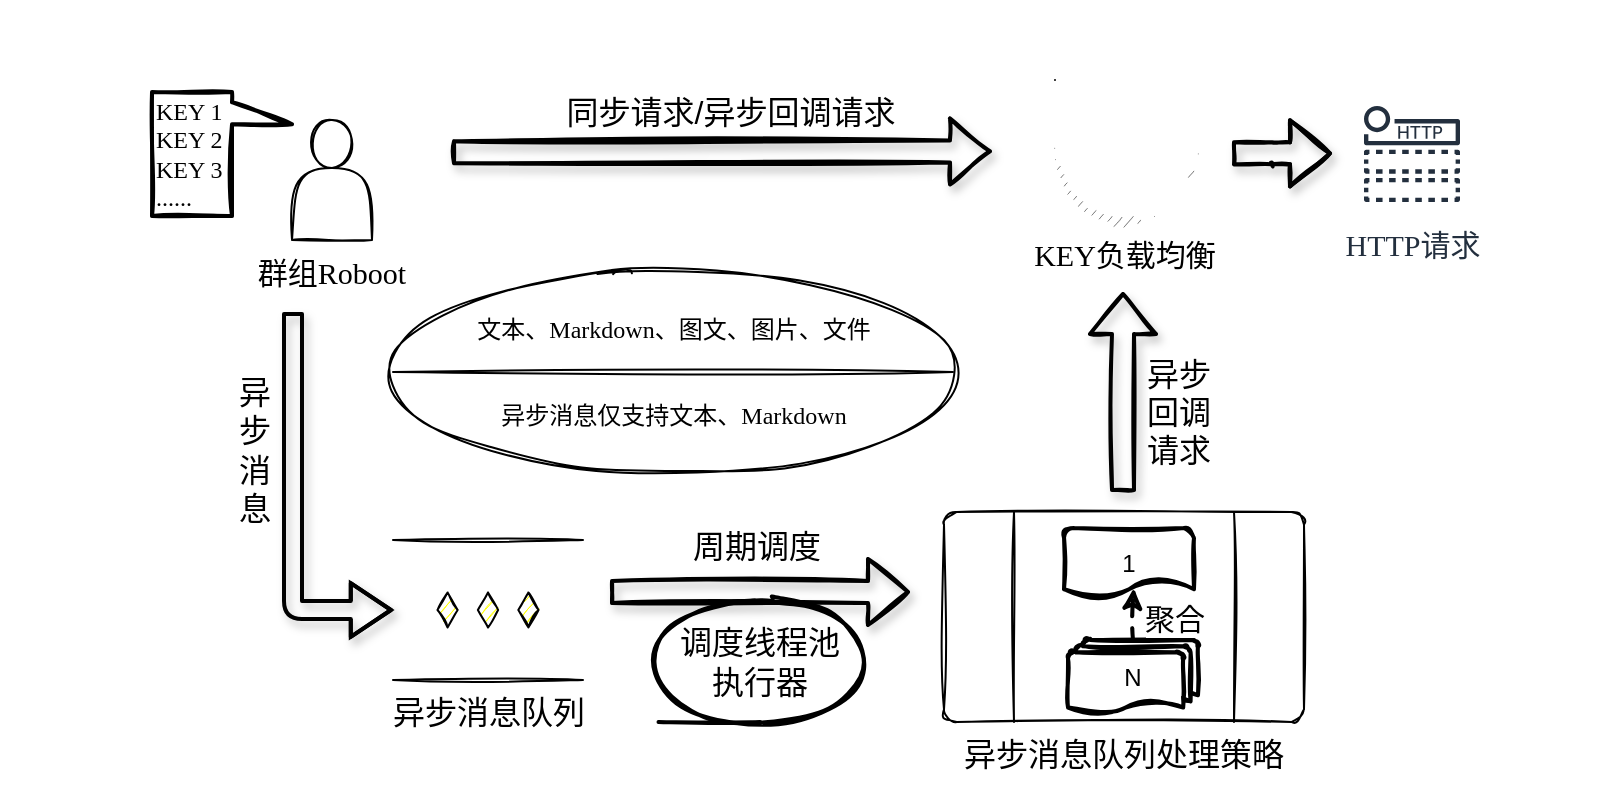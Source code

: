 <mxfile version="14.1.8" type="device" pages="2"><diagram id="GIbewcq3GtpSmuvtld6-" name="v1"><mxGraphModel dx="946" dy="672" grid="1" gridSize="10" guides="1" tooltips="1" connect="1" arrows="1" fold="1" page="1" pageScale="1" pageWidth="827" pageHeight="1169" math="0" shadow="0"><root><mxCell id="0"/><mxCell id="1" parent="0"/><mxCell id="Uf0O0Gq2bqfp82icgEJZ-7" value="" style="rounded=1;whiteSpace=wrap;html=1;sketch=1;fillColor=none;aspect=fixed;strokeColor=none;" parent="1" vertex="1"><mxGeometry x="14" y="70" width="800" height="400" as="geometry"/></mxCell><mxCell id="-RmuLbPdIrOZDLfen1dQ-2" value="&lt;font style=&quot;font-size: 16px&quot;&gt;异步消息队列&lt;/font&gt;" style="verticalLabelPosition=bottom;verticalAlign=top;html=1;shape=mxgraph.flowchart.parallel_mode;pointerEvents=1;sketch=1;" parent="1" vertex="1"><mxGeometry x="210.5" y="340" width="95" height="70" as="geometry"/></mxCell><mxCell id="-RmuLbPdIrOZDLfen1dQ-3" value="&lt;font style=&quot;font-size: 15px&quot; face=&quot;Comic Sans MS&quot;&gt;HTTP请求&lt;/font&gt;" style="outlineConnect=0;fontColor=#232F3E;gradientColor=none;strokeColor=#232F3E;fillColor=#ffffff;dashed=0;verticalLabelPosition=bottom;verticalAlign=top;align=center;html=1;fontSize=12;fontStyle=0;aspect=fixed;shape=mxgraph.aws4.resourceIcon;resIcon=mxgraph.aws4.http_notification;sketch=0;" parent="1" vertex="1"><mxGeometry x="690" y="117" width="60" height="60" as="geometry"/></mxCell><mxCell id="-RmuLbPdIrOZDLfen1dQ-7" value="&lt;font style=&quot;font-size: 16px&quot;&gt;调度线程池&lt;br&gt;执行器&lt;/font&gt;" style="strokeWidth=2;html=1;shape=mxgraph.flowchart.sequential_data;whiteSpace=wrap;flipH=1;sketch=1;" parent="1" vertex="1"><mxGeometry x="343.25" y="371" width="101.5" height="60" as="geometry"/></mxCell><mxCell id="-RmuLbPdIrOZDLfen1dQ-17" value="" style="shape=flexArrow;endArrow=classic;html=1;strokeWidth=2;sketch=1;shadow=1;" parent="1" edge="1"><mxGeometry width="50" height="50" relative="1" as="geometry"><mxPoint x="319" y="366" as="sourcePoint"/><mxPoint x="469" y="366" as="targetPoint"/></mxGeometry></mxCell><mxCell id="-RmuLbPdIrOZDLfen1dQ-22" value="&lt;font style=&quot;font-size: 16px&quot;&gt;周期调度&lt;/font&gt;" style="edgeLabel;html=1;align=center;verticalAlign=middle;resizable=0;points=[];" parent="-RmuLbPdIrOZDLfen1dQ-17" vertex="1" connectable="0"><mxGeometry x="-0.145" y="1" relative="1" as="geometry"><mxPoint x="8.33" y="-22.26" as="offset"/></mxGeometry></mxCell><mxCell id="-RmuLbPdIrOZDLfen1dQ-18" value="" style="shape=flexArrow;endArrow=classic;html=1;strokeWidth=2;sketch=1;shadow=1;" parent="1" edge="1"><mxGeometry width="50" height="50" relative="1" as="geometry"><mxPoint x="240" y="146.16" as="sourcePoint"/><mxPoint x="510" y="145.66" as="targetPoint"/></mxGeometry></mxCell><mxCell id="-RmuLbPdIrOZDLfen1dQ-19" value="&lt;font style=&quot;font-size: 16px&quot;&gt;同步请求/异步回调请求&lt;/font&gt;" style="edgeLabel;html=1;align=center;verticalAlign=middle;resizable=0;points=[];" parent="-RmuLbPdIrOZDLfen1dQ-18" vertex="1" connectable="0"><mxGeometry x="-0.214" y="3" relative="1" as="geometry"><mxPoint x="32.5" y="-17" as="offset"/></mxGeometry></mxCell><mxCell id="-RmuLbPdIrOZDLfen1dQ-23" value="" style="shape=flexArrow;endArrow=classic;html=1;strokeWidth=2;endWidth=15.833;endSize=6.037;width=8;entryX=0;entryY=0.5;entryDx=0;entryDy=0;entryPerimeter=0;shadow=1;" parent="1" target="-RmuLbPdIrOZDLfen1dQ-2" edge="1"><mxGeometry width="50" height="50" relative="1" as="geometry"><mxPoint x="160.5" y="226" as="sourcePoint"/><mxPoint x="210.5" y="316" as="targetPoint"/><Array as="points"><mxPoint x="160.5" y="375"/></Array></mxGeometry></mxCell><mxCell id="-RmuLbPdIrOZDLfen1dQ-25" value="&lt;font style=&quot;font-size: 16px&quot;&gt;异&lt;br&gt;步&lt;br&gt;消&lt;br&gt;息&lt;/font&gt;" style="edgeLabel;html=1;align=center;verticalAlign=middle;resizable=0;points=[];" parent="-RmuLbPdIrOZDLfen1dQ-23" vertex="1" connectable="0"><mxGeometry x="-0.286" relative="1" as="geometry"><mxPoint x="-20" y="-2" as="offset"/></mxGeometry></mxCell><mxCell id="-RmuLbPdIrOZDLfen1dQ-26" value="" style="shape=flexArrow;endArrow=classic;html=1;strokeWidth=2;shadow=1;sketch=1;" parent="1" edge="1"><mxGeometry width="50" height="50" relative="1" as="geometry"><mxPoint x="575.5" y="316" as="sourcePoint"/><mxPoint x="575.5" y="216" as="targetPoint"/></mxGeometry></mxCell><mxCell id="-RmuLbPdIrOZDLfen1dQ-27" value="&lt;span style=&quot;font-size: 16px&quot;&gt;异步&lt;br&gt;回调&lt;br&gt;请求&lt;br&gt;&lt;/span&gt;" style="edgeLabel;html=1;align=center;verticalAlign=middle;resizable=0;points=[];" parent="-RmuLbPdIrOZDLfen1dQ-26" vertex="1" connectable="0"><mxGeometry x="-0.003" relative="1" as="geometry"><mxPoint x="27.5" y="10" as="offset"/></mxGeometry></mxCell><mxCell id="-RmuLbPdIrOZDLfen1dQ-33" value="" style="group" parent="1" vertex="1" connectable="0"><mxGeometry x="486" y="326" width="180" height="105" as="geometry"/></mxCell><mxCell id="-RmuLbPdIrOZDLfen1dQ-12" value="&lt;span style=&quot;font-size: 16px&quot;&gt;异步消息队列处理&lt;/span&gt;&lt;span style=&quot;font-size: 16px&quot;&gt;策略&lt;/span&gt;" style="verticalLabelPosition=bottom;verticalAlign=top;html=1;shape=process;whiteSpace=wrap;rounded=1;size=0.192;arcSize=6;sketch=1;shadow=0;glass=0;" parent="-RmuLbPdIrOZDLfen1dQ-33" vertex="1"><mxGeometry width="180" height="105" as="geometry"/></mxCell><mxCell id="-RmuLbPdIrOZDLfen1dQ-11" value="N" style="strokeWidth=2;html=1;shape=mxgraph.flowchart.multi-document;whiteSpace=wrap;align=center;sketch=1;" parent="-RmuLbPdIrOZDLfen1dQ-33" vertex="1"><mxGeometry x="62" y="64" width="65" height="37" as="geometry"/></mxCell><mxCell id="-RmuLbPdIrOZDLfen1dQ-13" value="1" style="strokeWidth=2;html=1;shape=mxgraph.flowchart.document2;whiteSpace=wrap;size=0.25;sketch=1;" parent="-RmuLbPdIrOZDLfen1dQ-33" vertex="1"><mxGeometry x="60" y="8" width="65" height="35" as="geometry"/></mxCell><mxCell id="-RmuLbPdIrOZDLfen1dQ-14" style="edgeStyle=orthogonalEdgeStyle;rounded=0;orthogonalLoop=1;jettySize=auto;html=1;entryX=0.538;entryY=0.857;entryDx=0;entryDy=0;entryPerimeter=0;strokeWidth=2;dashed=1;sketch=1;" parent="-RmuLbPdIrOZDLfen1dQ-33" source="-RmuLbPdIrOZDLfen1dQ-11" target="-RmuLbPdIrOZDLfen1dQ-13" edge="1"><mxGeometry as="geometry"/></mxCell><mxCell id="-RmuLbPdIrOZDLfen1dQ-28" value="&lt;font style=&quot;font-size: 15px&quot;&gt;聚合&lt;/font&gt;" style="edgeLabel;html=1;align=center;verticalAlign=middle;resizable=0;points=[];" parent="-RmuLbPdIrOZDLfen1dQ-14" vertex="1" connectable="0"><mxGeometry x="0.179" y="-1" relative="1" as="geometry"><mxPoint x="19" y="4.36" as="offset"/></mxGeometry></mxCell><mxCell id="-RmuLbPdIrOZDLfen1dQ-35" value="&lt;font face=&quot;Comic Sans MS&quot;&gt;文本、Markdown、图文、图片、文件&lt;br&gt;&lt;br&gt;&lt;br&gt;异步消息仅支持文本、Markdown&lt;/font&gt;" style="shape=lineEllipse;perimeter=ellipsePerimeter;whiteSpace=wrap;html=1;backgroundOutline=1;rounded=1;shadow=0;glass=0;sketch=1;" parent="1" vertex="1"><mxGeometry x="210.5" y="206" width="280" height="100" as="geometry"/></mxCell><mxCell id="Uf0O0Gq2bqfp82icgEJZ-2" value="&lt;font style=&quot;font-size: 15px&quot; face=&quot;Comic Sans MS&quot;&gt;KEY负载均衡&lt;/font&gt;" style="outlineConnect=0;dashed=0;verticalLabelPosition=bottom;verticalAlign=top;align=center;html=1;shape=mxgraph.aws3.classic_load_balancer;gradientColor=none;sketch=1;fillColor=none;" parent="1" vertex="1"><mxGeometry x="541.5" y="110" width="69" height="72" as="geometry"/></mxCell><mxCell id="Uf0O0Gq2bqfp82icgEJZ-6" value="" style="group" parent="1" vertex="1" connectable="0"><mxGeometry x="130" y="130" width="100" height="86" as="geometry"/></mxCell><mxCell id="-RmuLbPdIrOZDLfen1dQ-1" value="" style="shape=actor;whiteSpace=wrap;html=1;sketch=1;" parent="Uf0O0Gq2bqfp82icgEJZ-6" vertex="1"><mxGeometry x="30" width="40" height="60" as="geometry"/></mxCell><mxCell id="Uf0O0Gq2bqfp82icgEJZ-5" value="&lt;span style=&quot;font-family: &amp;#34;comic sans ms&amp;#34; ; font-size: 15px&quot;&gt;群组Roboot&lt;/span&gt;" style="text;html=1;strokeColor=none;fillColor=none;align=center;verticalAlign=middle;whiteSpace=wrap;rounded=0;sketch=1;" parent="Uf0O0Gq2bqfp82icgEJZ-6" vertex="1"><mxGeometry y="66" width="100" height="20" as="geometry"/></mxCell><mxCell id="Uf0O0Gq2bqfp82icgEJZ-17" value="&lt;span style=&quot;font-family: &amp;#34;comic sans ms&amp;#34;&quot;&gt;KEY 1&lt;/span&gt;&lt;br&gt;&lt;span style=&quot;font-family: &amp;#34;comic sans ms&amp;#34;&quot;&gt;KEY 2&lt;/span&gt;&lt;br&gt;&lt;span style=&quot;font-family: &amp;#34;comic sans ms&amp;#34;&quot;&gt;KEY 3&lt;/span&gt;&lt;br&gt;&lt;span style=&quot;font-family: &amp;#34;comic sans ms&amp;#34;&quot;&gt;......&lt;/span&gt;" style="shape=callout;whiteSpace=wrap;html=1;perimeter=calloutPerimeter;sketch=1;strokeWidth=2;fillColor=none;align=left;base=11;size=30;position=0.74;position2=0.74;direction=north;" parent="1" vertex="1"><mxGeometry x="90" y="116" width="70" height="62" as="geometry"/></mxCell><mxCell id="Uf0O0Gq2bqfp82icgEJZ-18" value="" style="shape=flexArrow;endArrow=classic;html=1;shadow=1;strokeWidth=2;sketch=1;" parent="1" edge="1"><mxGeometry width="50" height="50" relative="1" as="geometry"><mxPoint x="630" y="146.66" as="sourcePoint"/><mxPoint x="680" y="146.66" as="targetPoint"/><Array as="points"><mxPoint x="650" y="146.66"/></Array></mxGeometry></mxCell></root></mxGraphModel></diagram><diagram name="v2" id="5GZOo2n3TDoe3qFtU-BB"><mxGraphModel dx="1113" dy="791" grid="1" gridSize="10" guides="1" tooltips="1" connect="1" arrows="1" fold="1" page="1" pageScale="1" pageWidth="827" pageHeight="1169" background="none" math="0" shadow="0"><root><mxCell id="GRq0-3UZaY-LDi2Pn1rF-0"/><mxCell id="GRq0-3UZaY-LDi2Pn1rF-1" parent="GRq0-3UZaY-LDi2Pn1rF-0"/><mxCell id="GRq0-3UZaY-LDi2Pn1rF-2" value="" style="rounded=0;whiteSpace=wrap;html=1;sketch=0;aspect=fixed;" vertex="1" parent="GRq0-3UZaY-LDi2Pn1rF-1"><mxGeometry x="14" y="40" width="800" height="400" as="geometry"/></mxCell><mxCell id="LPsxo_CojJuJSXzZi68L-79" value="" style="shape=ext;double=1;rounded=1;whiteSpace=wrap;html=1;shadow=0;sketch=0;strokeWidth=2;strokeColor=#432D57;fontColor=#ffffff;" vertex="1" parent="GRq0-3UZaY-LDi2Pn1rF-1"><mxGeometry x="210" y="110" width="589" height="307.5" as="geometry"/></mxCell><mxCell id="LPsxo_CojJuJSXzZi68L-120" value="" style="shape=corner;whiteSpace=wrap;html=1;rounded=0;shadow=1;sketch=0;strokeColor=#6c8ebf;strokeWidth=2;fillColor=#dae8fc;direction=west;dx=90;dy=94;" vertex="1" parent="GRq0-3UZaY-LDi2Pn1rF-1"><mxGeometry x="690" y="156.89" width="90" height="230.25" as="geometry"/></mxCell><mxCell id="LPsxo_CojJuJSXzZi68L-62" value="&lt;font style=&quot;font-size: 15px&quot; face=&quot;Comic Sans MS&quot;&gt;请求模块&lt;/font&gt;" style="outlineConnect=0;dashed=0;verticalLabelPosition=bottom;verticalAlign=top;align=center;html=1;fontSize=12;fontStyle=0;aspect=fixed;shape=mxgraph.aws4.resourceIcon;resIcon=mxgraph.aws4.http_notification;sketch=0;fillColor=#dae8fc;strokeColor=#6c8ebf;" vertex="1" parent="GRq0-3UZaY-LDi2Pn1rF-1"><mxGeometry x="710" y="233.75" width="60" height="60" as="geometry"/></mxCell><mxCell id="LPsxo_CojJuJSXzZi68L-66" value="&lt;span style=&quot;font-size: 16px&quot;&gt;异步发送&lt;/span&gt;" style="shape=step;perimeter=stepPerimeter;whiteSpace=wrap;html=1;fixedSize=1;shadow=1;sketch=0;fillColor=#eeeeee;size=10;strokeColor=#36393d;" vertex="1" parent="GRq0-3UZaY-LDi2Pn1rF-1"><mxGeometry x="144" y="157.92" width="90" height="32.08" as="geometry"/></mxCell><mxCell id="LPsxo_CojJuJSXzZi68L-85" value="&lt;font style=&quot;font-size: 18px&quot;&gt;&lt;b&gt;企微群机器人方案&lt;/b&gt;&lt;/font&gt;" style="text;html=1;align=center;verticalAlign=middle;whiteSpace=wrap;rounded=1;shadow=1;sketch=0;strokeColor=#000000;arcSize=50;" vertex="1" parent="GRq0-3UZaY-LDi2Pn1rF-1"><mxGeometry x="269" y="52" width="290" height="37.5" as="geometry"/></mxCell><mxCell id="LPsxo_CojJuJSXzZi68L-86" value="&lt;font style=&quot;font-size: 16px&quot;&gt;&lt;b&gt;&lt;br&gt;文本&lt;/b&gt;&lt;/font&gt;" style="shape=message;html=1;whiteSpace=wrap;html=1;outlineConnect=0;shadow=0;sketch=1;fillColor=#ffffff;" vertex="1" parent="GRq0-3UZaY-LDi2Pn1rF-1"><mxGeometry x="50" y="106.92" width="60" height="51" as="geometry"/></mxCell><mxCell id="LPsxo_CojJuJSXzZi68L-87" value="&lt;font style=&quot;font-size: 16px&quot;&gt;&lt;b&gt;&lt;font face=&quot;Comic Sans MS&quot;&gt;&lt;br&gt;MD&lt;/font&gt;&lt;br&gt;&lt;/b&gt;&lt;/font&gt;" style="shape=message;html=1;whiteSpace=wrap;html=1;outlineConnect=0;shadow=0;sketch=1;fillColor=#ffffff;" vertex="1" parent="GRq0-3UZaY-LDi2Pn1rF-1"><mxGeometry x="50" y="174.09" width="60" height="51" as="geometry"/></mxCell><mxCell id="LPsxo_CojJuJSXzZi68L-88" value="&lt;font style=&quot;font-size: 16px&quot;&gt;&lt;b&gt;&lt;br&gt;图文&lt;br&gt;&lt;/b&gt;&lt;/font&gt;" style="shape=message;html=1;whiteSpace=wrap;html=1;outlineConnect=0;shadow=0;sketch=1;fillColor=#ffffff;" vertex="1" parent="GRq0-3UZaY-LDi2Pn1rF-1"><mxGeometry x="50" y="238.16" width="60" height="51" as="geometry"/></mxCell><mxCell id="LPsxo_CojJuJSXzZi68L-89" value="&lt;font style=&quot;font-size: 16px&quot;&gt;&lt;b&gt;&lt;br&gt;图片&lt;br&gt;&lt;/b&gt;&lt;/font&gt;" style="shape=message;html=1;whiteSpace=wrap;html=1;outlineConnect=0;shadow=0;sketch=1;fillColor=#ffffff;" vertex="1" parent="GRq0-3UZaY-LDi2Pn1rF-1"><mxGeometry x="50" y="305.09" width="60" height="51" as="geometry"/></mxCell><mxCell id="LPsxo_CojJuJSXzZi68L-90" value="&lt;font style=&quot;font-size: 16px&quot;&gt;&lt;b&gt;&lt;br&gt;文件&lt;br&gt;&lt;/b&gt;&lt;/font&gt;" style="shape=message;html=1;whiteSpace=wrap;html=1;outlineConnect=0;shadow=0;sketch=1;fillColor=#ffffff;" vertex="1" parent="GRq0-3UZaY-LDi2Pn1rF-1"><mxGeometry x="50" y="366.5" width="60" height="51" as="geometry"/></mxCell><mxCell id="LPsxo_CojJuJSXzZi68L-100" value="" style="rounded=1;whiteSpace=wrap;html=1;absoluteArcSize=1;arcSize=14;strokeWidth=2;shadow=1;sketch=0;fillColor=#d5e8d4;strokeColor=#82b366;" vertex="1" parent="GRq0-3UZaY-LDi2Pn1rF-1"><mxGeometry x="250" y="238.16" width="240" height="100" as="geometry"/></mxCell><mxCell id="LPsxo_CojJuJSXzZi68L-101" value="&lt;font face=&quot;Comic Sans MS&quot; style=&quot;font-size: 18px&quot;&gt;KEY管理器&lt;/font&gt;" style="text;html=1;strokeColor=none;fillColor=none;align=center;verticalAlign=middle;whiteSpace=wrap;rounded=0;shadow=0;sketch=1;" vertex="1" parent="GRq0-3UZaY-LDi2Pn1rF-1"><mxGeometry x="272.75" y="305.09" width="124.5" height="20" as="geometry"/></mxCell><mxCell id="LPsxo_CojJuJSXzZi68L-123" value="&lt;blockquote style=&quot;margin: 0 0 0 40px ; border: none ; padding: 0px&quot;&gt;&lt;/blockquote&gt;&lt;span style=&quot;font-size: 16px&quot;&gt;&lt;div style=&quot;text-align: center&quot;&gt;异步&lt;/div&gt;&lt;div style=&quot;text-align: center&quot;&gt;回调&lt;/div&gt;&lt;/span&gt;&lt;div style=&quot;text-align: center ; font-size: 16px&quot;&gt;&lt;span&gt;&lt;font style=&quot;font-size: 16px&quot;&gt;请求&lt;/font&gt;&lt;/span&gt;&lt;/div&gt;" style="shape=offPageConnector;whiteSpace=wrap;html=1;rounded=0;shadow=1;sketch=0;strokeWidth=2;direction=north;align=left;strokeColor=#6c8ebf;fillColor=#dae8fc;" vertex="1" parent="GRq0-3UZaY-LDi2Pn1rF-1"><mxGeometry x="660" y="169.0" width="59" height="80" as="geometry"/></mxCell><mxCell id="LPsxo_CojJuJSXzZi68L-126" value="&lt;blockquote style=&quot;margin: 0 0 0 40px ; border: none ; padding: 0px&quot;&gt;&lt;/blockquote&gt;&lt;span style=&quot;font-size: 16px&quot;&gt;&lt;div style=&quot;text-align: center&quot;&gt;&lt;span style=&quot;text-align: left&quot;&gt;&lt;div style=&quot;text-align: center&quot;&gt;同步&lt;/div&gt;&lt;/span&gt;&lt;div&gt;请求&lt;/div&gt;&lt;/div&gt;&lt;/span&gt;" style="shape=offPageConnector;whiteSpace=wrap;html=1;rounded=0;shadow=1;sketch=0;strokeWidth=2;direction=north;align=left;strokeColor=#6c8ebf;fillColor=#dae8fc;" vertex="1" parent="GRq0-3UZaY-LDi2Pn1rF-1"><mxGeometry x="660" y="300.88" width="59" height="80" as="geometry"/></mxCell><mxCell id="LPsxo_CojJuJSXzZi68L-102" value="" style="group" vertex="1" connectable="0" parent="GRq0-3UZaY-LDi2Pn1rF-1"><mxGeometry x="260" y="249" width="40" height="50" as="geometry"/></mxCell><mxCell id="LPsxo_CojJuJSXzZi68L-103" value="&lt;font style=&quot;font-size: 14px&quot; face=&quot;Comic Sans MS&quot;&gt;Key1&lt;/font&gt;" style="strokeWidth=2;html=1;shape=mxgraph.flowchart.document2;whiteSpace=wrap;size=0.224;shadow=0;sketch=1;fillColor=#ffffff;" vertex="1" parent="LPsxo_CojJuJSXzZi68L-102"><mxGeometry width="40" height="50" as="geometry"/></mxCell><mxCell id="LPsxo_CojJuJSXzZi68L-106" value="" style="group" vertex="1" connectable="0" parent="GRq0-3UZaY-LDi2Pn1rF-1"><mxGeometry x="315" y="249" width="40" height="50" as="geometry"/></mxCell><mxCell id="LPsxo_CojJuJSXzZi68L-107" value="&lt;font style=&quot;font-size: 14px&quot; face=&quot;Comic Sans MS&quot;&gt;Key2&lt;/font&gt;" style="strokeWidth=2;html=1;shape=mxgraph.flowchart.document2;whiteSpace=wrap;size=0.224;shadow=0;sketch=1;fillColor=#ffffff;" vertex="1" parent="LPsxo_CojJuJSXzZi68L-106"><mxGeometry width="40" height="50" as="geometry"/></mxCell><mxCell id="LPsxo_CojJuJSXzZi68L-108" value="" style="group" vertex="1" connectable="0" parent="GRq0-3UZaY-LDi2Pn1rF-1"><mxGeometry x="372.5" y="249" width="40" height="50" as="geometry"/></mxCell><mxCell id="LPsxo_CojJuJSXzZi68L-109" value="&lt;font style=&quot;font-size: 14px&quot; face=&quot;Comic Sans MS&quot;&gt;Key3&lt;/font&gt;" style="strokeWidth=2;html=1;shape=mxgraph.flowchart.document2;whiteSpace=wrap;size=0.224;shadow=0;sketch=1;fillColor=#ffffff;" vertex="1" parent="LPsxo_CojJuJSXzZi68L-108"><mxGeometry width="40" height="50" as="geometry"/></mxCell><mxCell id="LPsxo_CojJuJSXzZi68L-128" value="" style="group;sketch=0;shadow=1;" vertex="1" connectable="0" parent="GRq0-3UZaY-LDi2Pn1rF-1"><mxGeometry x="505" y="149.75" width="144" height="131" as="geometry"/></mxCell><mxCell id="LPsxo_CojJuJSXzZi68L-34" value="" style="verticalLabelPosition=bottom;verticalAlign=top;html=1;shape=process;whiteSpace=wrap;rounded=1;size=0.042;arcSize=9;shadow=1;sketch=0;fillColor=#e1d5e7;strokeColor=#9673a6;" vertex="1" parent="LPsxo_CojJuJSXzZi68L-128"><mxGeometry width="144" height="131" as="geometry"/></mxCell><mxCell id="LPsxo_CojJuJSXzZi68L-56" value="" style="group" vertex="1" connectable="0" parent="LPsxo_CojJuJSXzZi68L-128"><mxGeometry x="24" y="44.39" width="40" height="65.86" as="geometry"/></mxCell><mxCell id="LPsxo_CojJuJSXzZi68L-57" value="&lt;font face=&quot;Comic Sans MS&quot;&gt;Key2&lt;/font&gt;" style="strokeWidth=2;html=1;shape=mxgraph.flowchart.document2;whiteSpace=wrap;size=0.228;shadow=0;sketch=1;fillColor=#ffffff;" vertex="1" parent="LPsxo_CojJuJSXzZi68L-56"><mxGeometry width="40" height="65.86" as="geometry"/></mxCell><mxCell id="LPsxo_CojJuJSXzZi68L-58" value="" style="shape=message;html=1;whiteSpace=wrap;html=1;outlineConnect=0;shadow=0;sketch=1;fillColor=#ffffff;" vertex="1" parent="LPsxo_CojJuJSXzZi68L-56"><mxGeometry x="7.5" y="9.879" width="25" height="9.879" as="geometry"/></mxCell><mxCell id="LPsxo_CojJuJSXzZi68L-59" value="" style="group" vertex="1" connectable="0" parent="LPsxo_CojJuJSXzZi68L-128"><mxGeometry x="84" y="44.39" width="40" height="66.38" as="geometry"/></mxCell><mxCell id="LPsxo_CojJuJSXzZi68L-60" value="&lt;font face=&quot;Comic Sans MS&quot;&gt;Key1&lt;/font&gt;" style="strokeWidth=2;html=1;shape=mxgraph.flowchart.document2;whiteSpace=wrap;size=0.228;shadow=0;sketch=1;fillColor=#ffffff;" vertex="1" parent="LPsxo_CojJuJSXzZi68L-59"><mxGeometry width="40" height="66.38" as="geometry"/></mxCell><mxCell id="LPsxo_CojJuJSXzZi68L-61" value="" style="shape=message;html=1;whiteSpace=wrap;html=1;outlineConnect=0;shadow=0;sketch=1;fillColor=#ffffff;" vertex="1" parent="LPsxo_CojJuJSXzZi68L-59"><mxGeometry x="7.5" y="9.957" width="25" height="9.957" as="geometry"/></mxCell><mxCell id="LPsxo_CojJuJSXzZi68L-70" value="&lt;font style=&quot;font-size: 18px&quot;&gt;周期调度管理器&lt;/font&gt;" style="text;html=1;strokeColor=none;fillColor=none;align=center;verticalAlign=middle;whiteSpace=wrap;rounded=0;shadow=0;sketch=0;" vertex="1" parent="LPsxo_CojJuJSXzZi68L-128"><mxGeometry x="5" y="10.12" width="134" height="20" as="geometry"/></mxCell><mxCell id="LPsxo_CojJuJSXzZi68L-116" value="" style="rounded=1;whiteSpace=wrap;html=1;absoluteArcSize=1;arcSize=14;strokeWidth=2;shadow=1;sketch=0;fillColor=#f5f5f5;strokeColor=#666666;fontColor=#333333;" vertex="1" parent="GRq0-3UZaY-LDi2Pn1rF-1"><mxGeometry x="507" y="294.62" width="143" height="92.52" as="geometry"/></mxCell><mxCell id="LPsxo_CojJuJSXzZi68L-83" value="" style="group" vertex="1" connectable="0" parent="GRq0-3UZaY-LDi2Pn1rF-1"><mxGeometry x="560" y="311.274" width="40" height="64.764" as="geometry"/></mxCell><mxCell id="LPsxo_CojJuJSXzZi68L-81" value="&lt;font face=&quot;Comic Sans MS&quot;&gt;Key3&lt;/font&gt;" style="strokeWidth=2;html=1;shape=mxgraph.flowchart.document2;whiteSpace=wrap;size=0.224;shadow=0;sketch=1;fillColor=#ffffff;" vertex="1" parent="LPsxo_CojJuJSXzZi68L-83"><mxGeometry width="40" height="64.764" as="geometry"/></mxCell><mxCell id="LPsxo_CojJuJSXzZi68L-82" value="" style="shape=message;html=1;whiteSpace=wrap;html=1;outlineConnect=0;shadow=0;sketch=1;fillColor=#ffffff;" vertex="1" parent="LPsxo_CojJuJSXzZi68L-83"><mxGeometry x="10" y="10.177" width="22.5" height="11.102" as="geometry"/></mxCell><mxCell id="LPsxo_CojJuJSXzZi68L-135" value="" style="group;shadow=0;sketch=0;" vertex="1" connectable="0" parent="GRq0-3UZaY-LDi2Pn1rF-1"><mxGeometry x="140" y="354.14" width="380" height="30" as="geometry"/></mxCell><mxCell id="LPsxo_CojJuJSXzZi68L-67" value="&lt;span style=&quot;font-size: 16px&quot;&gt;&amp;nbsp; &amp;nbsp;同步发送&lt;/span&gt;" style="shape=step;perimeter=stepPerimeter;whiteSpace=wrap;html=1;fixedSize=1;shadow=0;sketch=0;size=10;align=left;fillStyle=auto;fillColor=#eeeeee;strokeColor=#36393d;" vertex="1" parent="LPsxo_CojJuJSXzZi68L-135"><mxGeometry width="380.0" height="30" as="geometry"/></mxCell><mxCell id="LPsxo_CojJuJSXzZi68L-69" value="" style="shape=message;html=1;whiteSpace=wrap;html=1;outlineConnect=0;shadow=0;sketch=1;fillColor=#ffffff;" vertex="1" parent="LPsxo_CojJuJSXzZi68L-135"><mxGeometry x="291.992" y="7" width="38" height="16" as="geometry"/></mxCell><mxCell id="LPsxo_CojJuJSXzZi68L-94" value="" style="rounded=1;whiteSpace=wrap;html=1;absoluteArcSize=1;arcSize=14;strokeWidth=2;shadow=1;sketch=0;fillColor=#ffe6cc;strokeColor=#d79b00;" vertex="1" parent="GRq0-3UZaY-LDi2Pn1rF-1"><mxGeometry x="250.5" y="155.04" width="230" height="70.05" as="geometry"/></mxCell><mxCell id="LPsxo_CojJuJSXzZi68L-25" value="&lt;font style=&quot;font-size: 18px&quot;&gt;消息队列管理器&lt;/font&gt;" style="text;html=1;strokeColor=none;fillColor=none;align=center;verticalAlign=middle;whiteSpace=wrap;rounded=0;shadow=0;sketch=1;" vertex="1" parent="GRq0-3UZaY-LDi2Pn1rF-1"><mxGeometry x="292.12" y="199.0" width="146.75" height="20" as="geometry"/></mxCell><mxCell id="LPsxo_CojJuJSXzZi68L-17" value="" style="shape=partialRectangle;whiteSpace=wrap;html=1;left=0;right=0;fillColor=none;shadow=0;sketch=1;" vertex="1" parent="GRq0-3UZaY-LDi2Pn1rF-1"><mxGeometry x="250" y="157.92" width="230" height="34.27" as="geometry"/></mxCell><mxCell id="LPsxo_CojJuJSXzZi68L-19" value="" style="shape=message;html=1;whiteSpace=wrap;html=1;outlineConnect=0;shadow=0;sketch=1;fillColor=#ffffff;" vertex="1" parent="GRq0-3UZaY-LDi2Pn1rF-1"><mxGeometry x="322.5" y="170.0" width="25" height="15" as="geometry"/></mxCell><mxCell id="LPsxo_CojJuJSXzZi68L-18" value="" style="shape=message;html=1;whiteSpace=wrap;html=1;outlineConnect=0;shadow=0;sketch=1;fillColor=#ffffff;" vertex="1" parent="GRq0-3UZaY-LDi2Pn1rF-1"><mxGeometry x="357.5" y="170.0" width="25" height="15" as="geometry"/></mxCell><mxCell id="LPsxo_CojJuJSXzZi68L-20" value="" style="shape=message;html=1;whiteSpace=wrap;html=1;outlineConnect=0;shadow=0;sketch=1;fillColor=#ffffff;" vertex="1" parent="GRq0-3UZaY-LDi2Pn1rF-1"><mxGeometry x="395.5" y="170.0" width="25" height="15" as="geometry"/></mxCell><mxCell id="LPsxo_CojJuJSXzZi68L-97" value="&lt;span style=&quot;font-size: 16px&quot;&gt;添加策略&lt;/span&gt;" style="shape=step;perimeter=stepPerimeter;whiteSpace=wrap;html=1;fixedSize=1;shadow=1;sketch=0;fillColor=#ffe6cc;size=10;strokeColor=#d79b00;" vertex="1" parent="GRq0-3UZaY-LDi2Pn1rF-1"><mxGeometry x="228" y="157.88" width="87" height="33.12" as="geometry"/></mxCell><mxCell id="LPsxo_CojJuJSXzZi68L-98" value="&lt;span style=&quot;font-size: 16px&quot;&gt;消费策略&lt;/span&gt;" style="shape=step;perimeter=stepPerimeter;whiteSpace=wrap;html=1;fixedSize=1;shadow=1;sketch=0;fillColor=#ffe6cc;size=10;strokeColor=#d79b00;" vertex="1" parent="GRq0-3UZaY-LDi2Pn1rF-1"><mxGeometry x="420" y="158.92" width="91" height="32.08" as="geometry"/></mxCell><mxCell id="LPsxo_CojJuJSXzZi68L-137" value="&lt;span style=&quot;font-size: 16px&quot;&gt;选择策略&lt;/span&gt;" style="shape=step;perimeter=stepPerimeter;whiteSpace=wrap;html=1;fixedSize=1;shadow=1;sketch=0;fillColor=#d5e8d4;size=10;strokeColor=#82b366;" vertex="1" parent="GRq0-3UZaY-LDi2Pn1rF-1"><mxGeometry x="420.5" y="249.71" width="91" height="72.29" as="geometry"/></mxCell></root></mxGraphModel></diagram></mxfile>